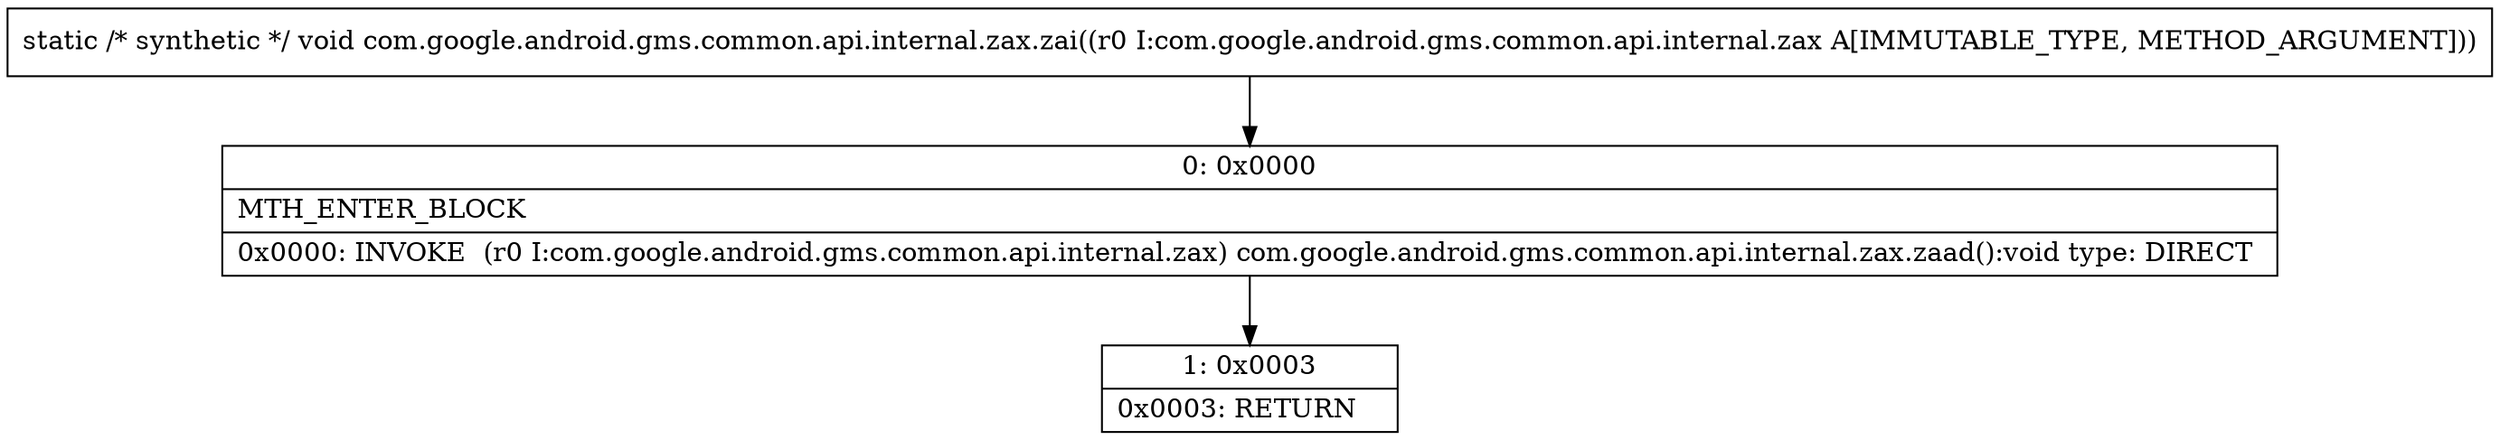 digraph "CFG forcom.google.android.gms.common.api.internal.zax.zai(Lcom\/google\/android\/gms\/common\/api\/internal\/zax;)V" {
Node_0 [shape=record,label="{0\:\ 0x0000|MTH_ENTER_BLOCK\l|0x0000: INVOKE  (r0 I:com.google.android.gms.common.api.internal.zax) com.google.android.gms.common.api.internal.zax.zaad():void type: DIRECT \l}"];
Node_1 [shape=record,label="{1\:\ 0x0003|0x0003: RETURN   \l}"];
MethodNode[shape=record,label="{static \/* synthetic *\/ void com.google.android.gms.common.api.internal.zax.zai((r0 I:com.google.android.gms.common.api.internal.zax A[IMMUTABLE_TYPE, METHOD_ARGUMENT])) }"];
MethodNode -> Node_0;
Node_0 -> Node_1;
}


